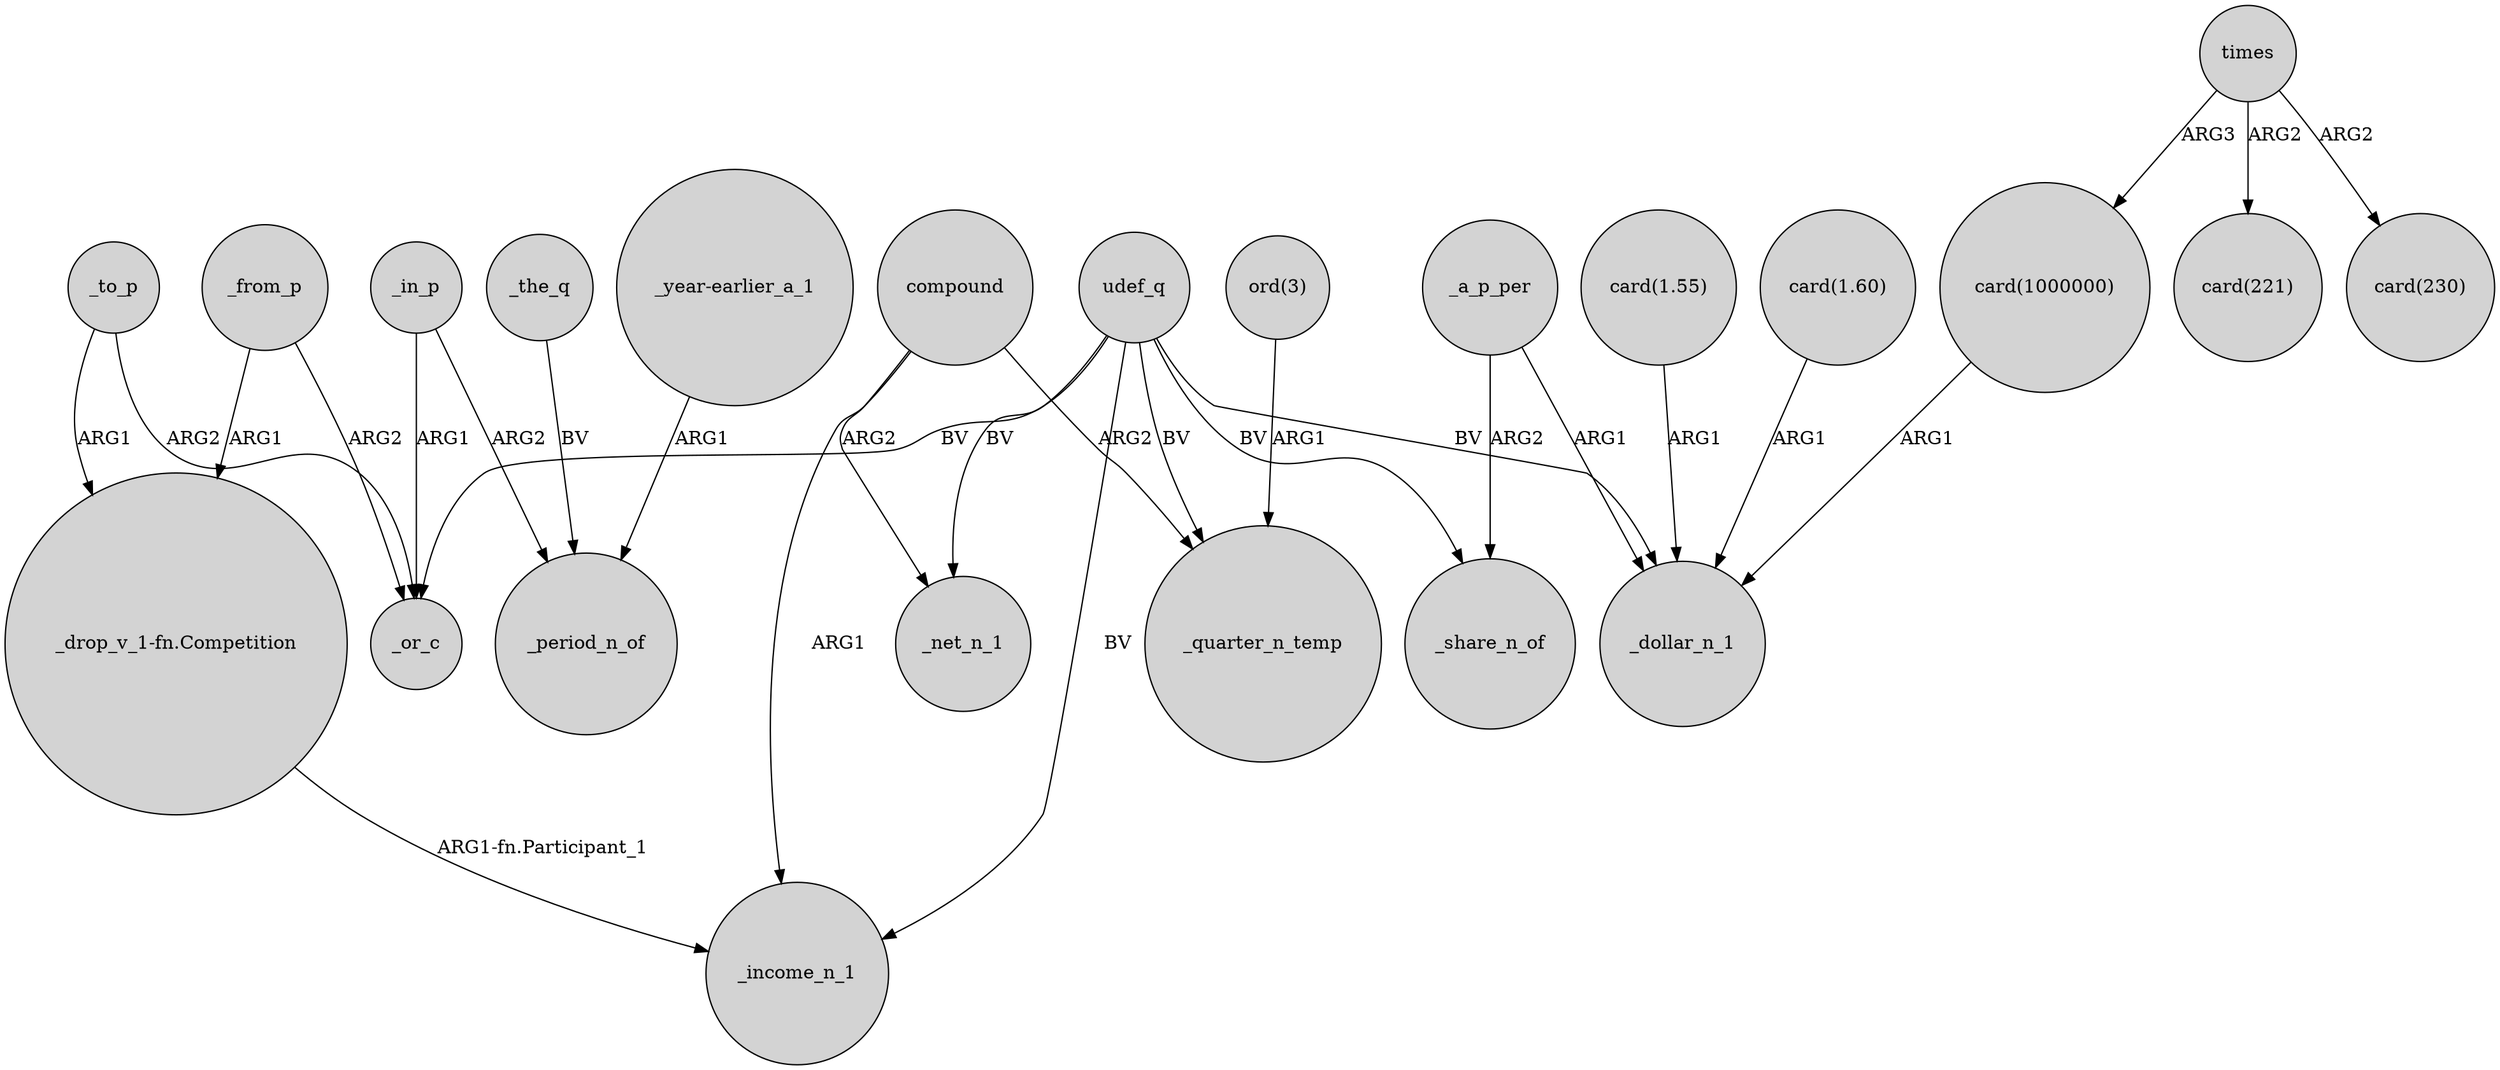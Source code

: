 digraph {
	node [shape=circle style=filled]
	_to_p -> _or_c [label=ARG2]
	"_drop_v_1-fn.Competition" -> _income_n_1 [label="ARG1-fn.Participant_1"]
	_to_p -> "_drop_v_1-fn.Competition" [label=ARG1]
	compound -> _net_n_1 [label=ARG2]
	"ord(3)" -> _quarter_n_temp [label=ARG1]
	_in_p -> _or_c [label=ARG1]
	udef_q -> _income_n_1 [label=BV]
	_in_p -> _period_n_of [label=ARG2]
	"_year-earlier_a_1" -> _period_n_of [label=ARG1]
	times -> "card(1000000)" [label=ARG3]
	"card(1.55)" -> _dollar_n_1 [label=ARG1]
	"card(1.60)" -> _dollar_n_1 [label=ARG1]
	udef_q -> _or_c [label=BV]
	compound -> _income_n_1 [label=ARG1]
	compound -> _quarter_n_temp [label=ARG2]
	_a_p_per -> _share_n_of [label=ARG2]
	udef_q -> _share_n_of [label=BV]
	udef_q -> _net_n_1 [label=BV]
	udef_q -> _dollar_n_1 [label=BV]
	times -> "card(221)" [label=ARG2]
	"card(1000000)" -> _dollar_n_1 [label=ARG1]
	_from_p -> _or_c [label=ARG2]
	_a_p_per -> _dollar_n_1 [label=ARG1]
	udef_q -> _quarter_n_temp [label=BV]
	_from_p -> "_drop_v_1-fn.Competition" [label=ARG1]
	_the_q -> _period_n_of [label=BV]
	times -> "card(230)" [label=ARG2]
}

